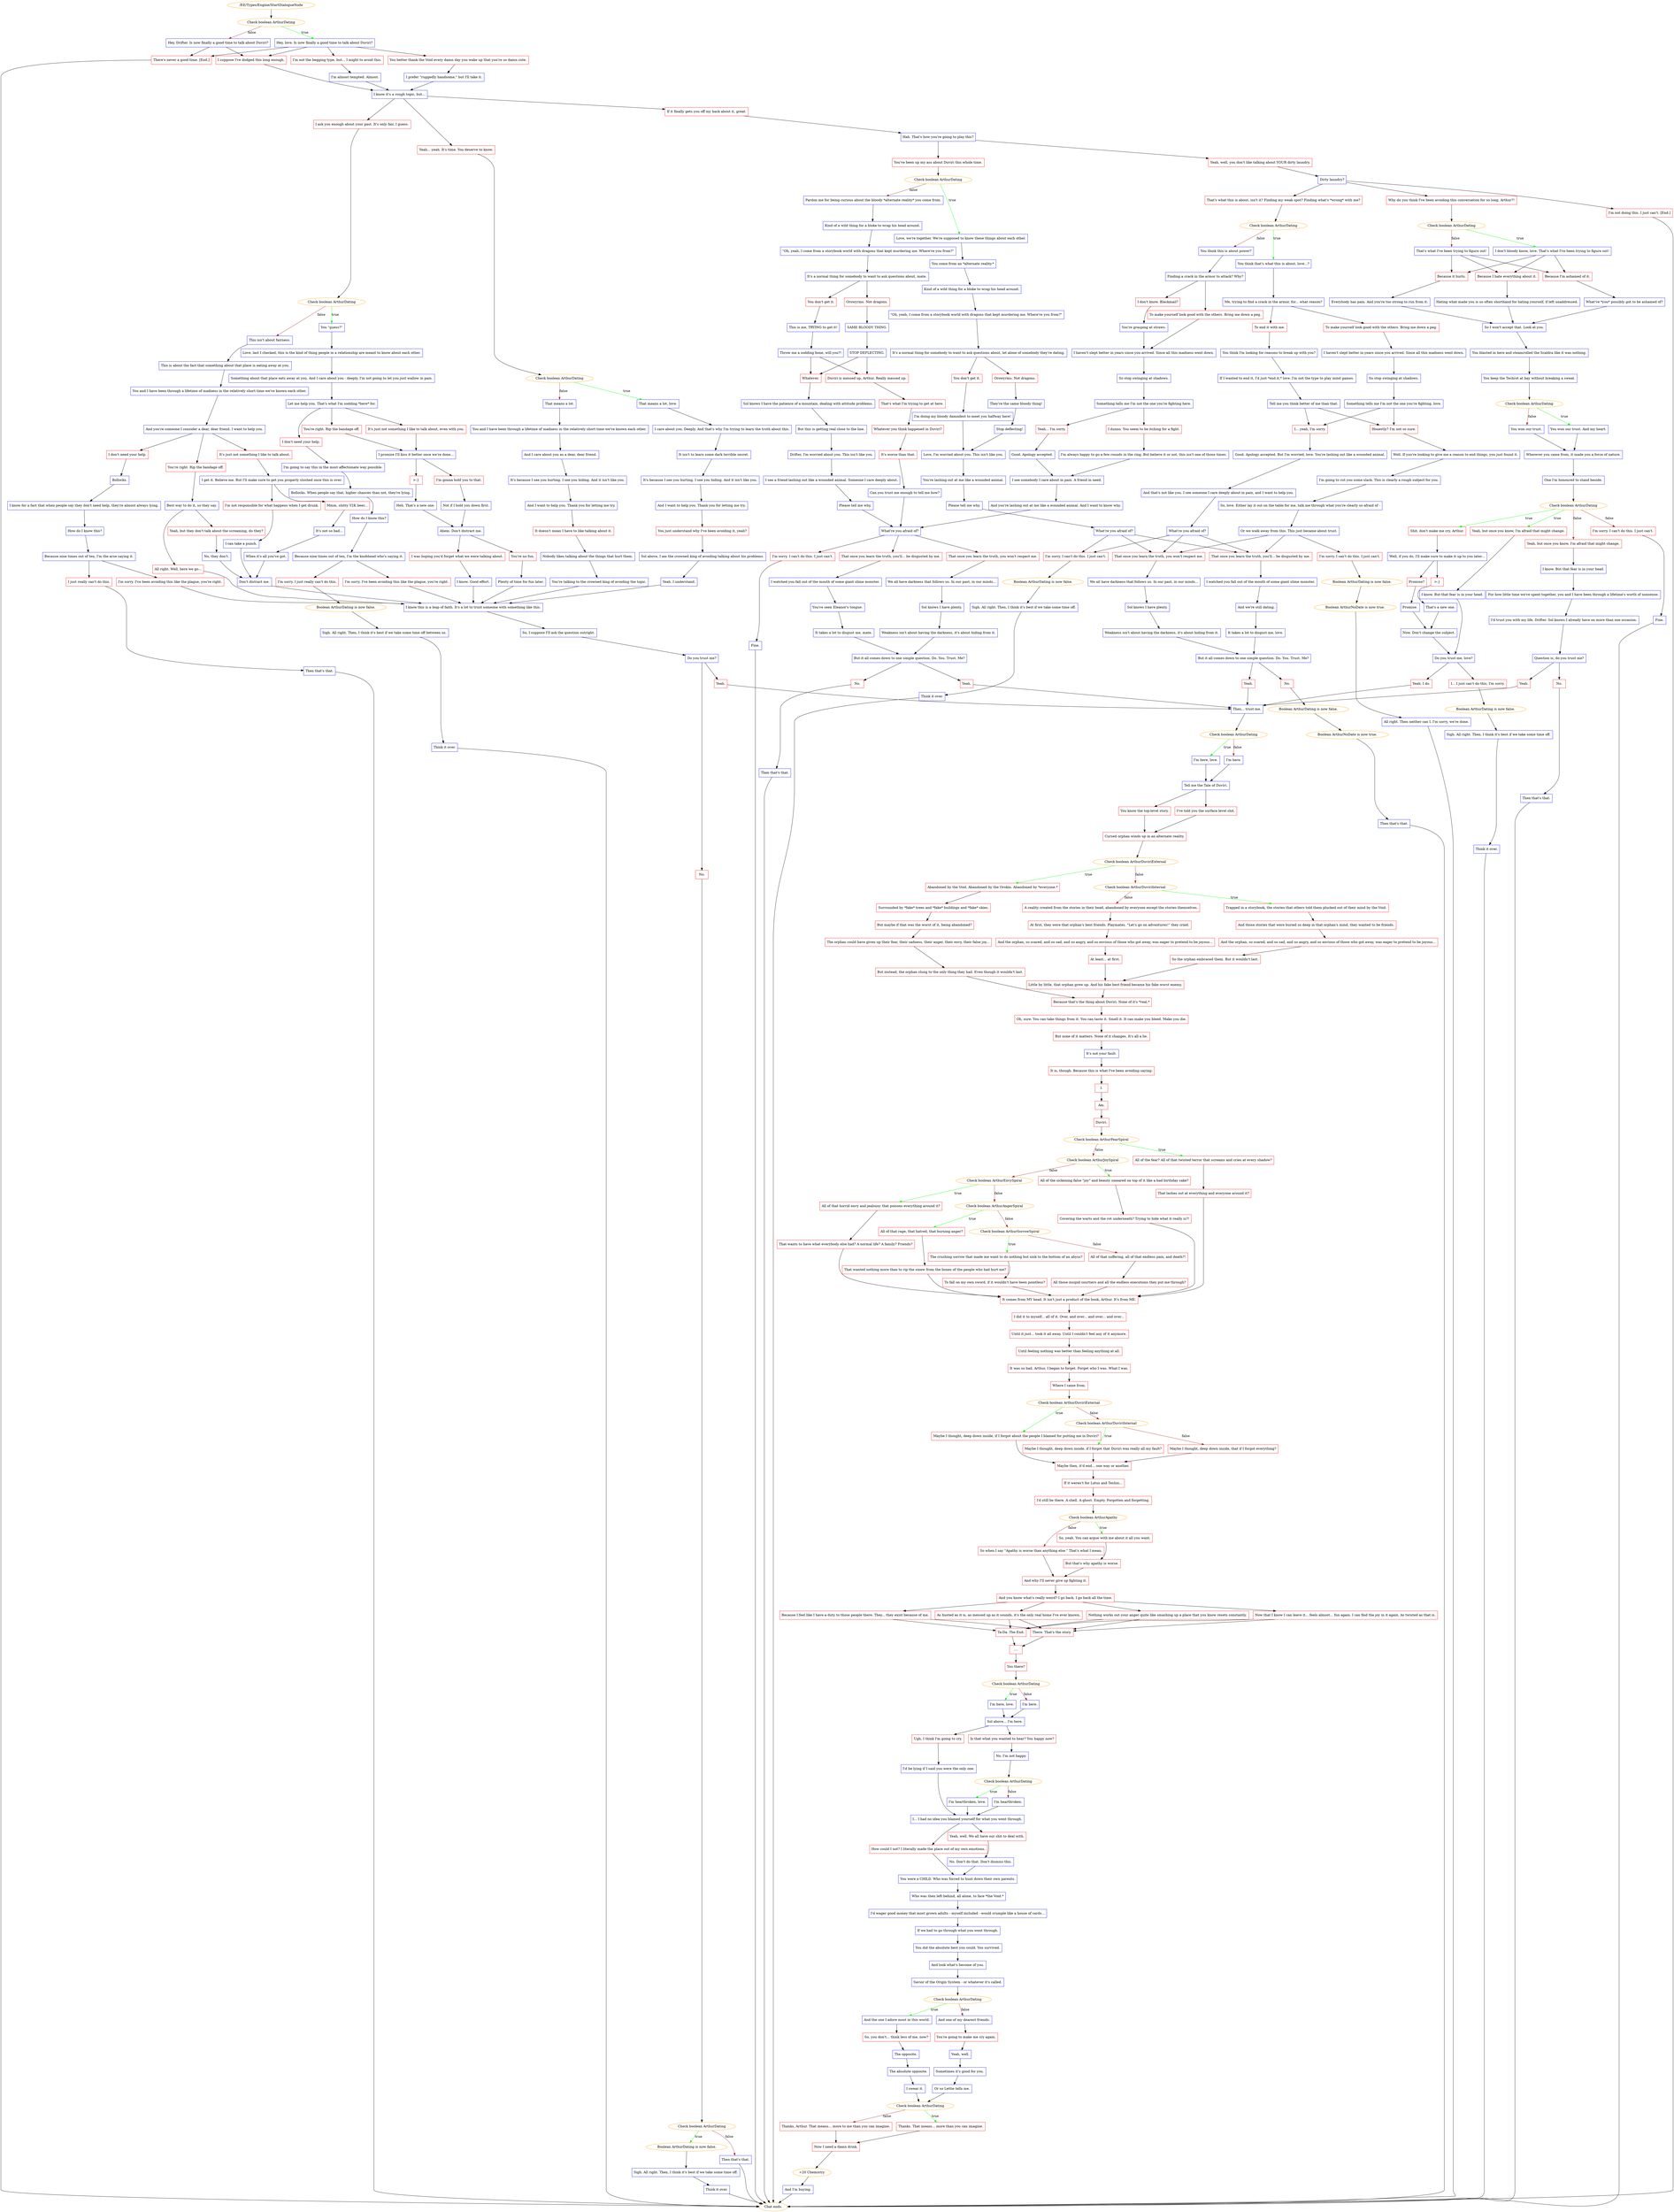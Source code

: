digraph {
	2077 [label="/EE/Types/Engine/StartDialogueNode",color=orange];
		2077 -> 2078;
	2078 [label="Check boolean ArthurDating",color=orange];
		2078 -> 2079 [label=true,color=green];
		2078 -> 2080 [label=false,color=brown];
	2079 [label="Hey, love. Is now finally a good time to talk about Duviri?",shape=box,color=blue];
		2079 -> 2081;
		2079 -> 2082;
		2079 -> 2083;
		2079 -> 2084;
	2080 [label="Hey, Drifter. Is now finally a good time to talk about Duviri?",shape=box,color=blue];
		2080 -> 2083;
		2080 -> 2084;
	2081 [label="You better thank the Void every damn day you wake up that you're so damn cute.",shape=box,color=red];
		2081 -> 2085;
	2082 [label="I'm not the begging type, but... I might to avoid this.",shape=box,color=red];
		2082 -> 2086;
	2083 [label="I suppose I've dodged this long enough.",shape=box,color=red];
		2083 -> 2088;
	2084 [label="There's never a good time. [End.]",shape=box,color=red];
		2084 -> "Chat ends.";
	2085 [label="I prefer \"ruggedly handsome,\" but I'll take it.",shape=box,color=blue];
		2085 -> 2088;
	2086 [label="I'm almost tempted. Almost.",shape=box,color=blue];
		2086 -> 2088;
	2088 [label="I know it's a rough topic, but...",shape=box,color=blue];
		2088 -> 2090;
		2088 -> 2089;
		2088 -> 2091;
	"Chat ends." [color=orange];
	2090 [label="Yeah... yeah. It's time. You deserve to know.",shape=box,color=red];
		2090 -> 2094;
	2089 [label="I ask you enough about your past. It's only fair, I guess.",shape=box,color=red];
		2089 -> 2103;
	2091 [label="If it finally gets you off my back about it, great.",shape=box,color=red];
		2091 -> 2112;
	2094 [label="Check boolean ArthurDating",color=orange];
		2094 -> 2092 [label=true,color=green];
		2094 -> 2093 [label=false,color=brown];
	2103 [label="Check boolean ArthurDating",color=orange];
		2103 -> 2104 [label=true,color=green];
		2103 -> 2105 [label=false,color=brown];
	2112 [label="Hah. That's how you're going to play this?",shape=box,color=blue];
		2112 -> 2113;
		2112 -> 2114;
	2092 [label="That means a lot, love.",shape=box,color=blue];
		2092 -> 2095;
	2093 [label="That means a lot.",shape=box,color=blue];
		2093 -> 2096;
	2104 [label="You \"guess?\"",shape=box,color=blue];
		2104 -> 2106;
	2105 [label="This isn't about fairness.",shape=box,color=blue];
		2105 -> 2107;
	2113 [label="You've been up my ass about Duviri this whole time.",shape=box,color=red];
		2113 -> 2115;
	2114 [label="Yeah, well, you don't like talking about YOUR dirty laundry.",shape=box,color=red];
		2114 -> 2120;
	2095 [label="I care about you. Deeply. And that's why I'm trying to learn the truth about this.",shape=box,color=blue];
		2095 -> 2097;
	2096 [label="You and I have been through a lifetime of madness in the relatively short time we've known each other.",shape=box,color=blue];
		2096 -> 2098;
	2106 [label="Love, last I checked, this is the kind of thing people in a relationship are meant to know about each other.",shape=box,color=blue];
		2106 -> 2108;
	2107 [label="This is about the fact that something about that place is eating away at you.",shape=box,color=blue];
		2107 -> 2109;
	2115 [label="Check boolean ArthurDating",color=orange];
		2115 -> 2116 [label=true,color=green];
		2115 -> 2118 [label=false,color=brown];
	2120 [label="Dirty laundry?",shape=box,color=blue];
		2120 -> 2117;
		2120 -> 2127;
		2120 -> 2128;
	2097 [label="It isn't to learn some dark terrible secret.",shape=box,color=blue];
		2097 -> 2099;
	2098 [label="And I care about you as a dear, dear friend.",shape=box,color=blue];
		2098 -> 2100;
	2108 [label="Something about that place eats away at you. And I care about you - deeply. I'm not going to let you just wallow in pain.",shape=box,color=blue];
		2108 -> 2110;
	2109 [label="You and I have been through a lifetime of madness in the relatively short time we've known each other.",shape=box,color=blue];
		2109 -> 2111;
	2116 [label="Love, we're together. We're supposed to know these things about each other.",shape=box,color=blue];
		2116 -> 2119;
	2118 [label="Pardon me for being curious about the bloody *alternate reality* you come from.",shape=box,color=blue];
		2118 -> 2121;
	2117 [label="That's what this is about, isn't it? Finding my weak spot? Finding what's *wrong* with me?",shape=box,color=red];
		2117 -> 2130;
	2127 [label="Why do you think I've been avoiding this conversation for so long, Arthur?!",shape=box,color=red];
		2127 -> 2131;
	2128 [label="I'm not doing this. I just can't. [End.]",shape=box,color=red];
		2128 -> "Chat ends.";
	2099 [label="It's because I see you hurting. I see you hiding. And it isn't like you.",shape=box,color=blue];
		2099 -> 2101;
	2100 [label="It's because I see you hurting. I see you hiding. And it isn't like you.",shape=box,color=blue];
		2100 -> 2102;
	2110 [label="Let me help you. That's what I'm sodding *here* for.",shape=box,color=blue];
		2110 -> 2278;
		2110 -> 2279;
		2110 -> 2280;
	2111 [label="And you're someone I consider a dear, dear friend. I want to help you.",shape=box,color=blue];
		2111 -> 2281;
		2111 -> 2282;
		2111 -> 2283;
	2119 [label="You come from an *alternate reality.*",shape=box,color=blue];
		2119 -> 2122;
	2121 [label="Kind of a wild thing for a bloke to wrap his head around.",shape=box,color=blue];
		2121 -> 2123;
	2130 [label="Check boolean ArthurDating",color=orange];
		2130 -> 2133 [label=true,color=green];
		2130 -> 2132 [label=false,color=brown];
	2131 [label="Check boolean ArthurDating",color=orange];
		2131 -> 2136 [label=true,color=green];
		2131 -> 2137 [label=false,color=brown];
	"Chat ends." [color=orange];
	2101 [label="And I want to help you. Thank you for letting me try.",shape=box,color=blue];
		2101 -> 2335;
	2102 [label="And I want to help you. Thank you for letting me try.",shape=box,color=blue];
		2102 -> 2336;
	2278 [label="I don't need your help.",shape=box,color=red];
		2278 -> 2284;
	2279 [label="It's just not something I like to talk about, even with you.",shape=box,color=red];
		2279 -> 2285;
	2280 [label="You're right. Rip the bandage off.",shape=box,color=red];
		2280 -> 2285;
	2281 [label="It's just not something I like to talk about.",shape=box,color=red];
		2281 -> 2286;
	2282 [label="You're right. Rip the bandage off.",shape=box,color=red];
		2282 -> 2287;
	2283 [label="I don't need your help.",shape=box,color=red];
		2283 -> 2288;
	2122 [label="Kind of a wild thing for a bloke to wrap his head around.",shape=box,color=blue];
		2122 -> 2124;
	2123 [label="\"Oh, yeah, I come from a storybook world with dragons that kept murdering me. Where're you from?\"",shape=box,color=blue];
		2123 -> 2125;
	2133 [label="You think that's what this is about, love...?",shape=box,color=blue];
		2133 -> 2135;
	2132 [label="You think this is about power?",shape=box,color=blue];
		2132 -> 2134;
	2136 [label="I don't bloody know, love. That's what I've been trying to figure out!",shape=box,color=blue];
		2136 -> 2139;
		2136 -> 2140;
		2136 -> 2141;
	2137 [label="That's what I've been trying to figure out!",shape=box,color=blue];
		2137 -> 2139;
		2137 -> 2140;
		2137 -> 2141;
	2335 [label="You just understand why I've been avoiding it, yeah?",shape=box,color=red];
		2335 -> 2337;
	2336 [label="It doesn't mean I have to like talking about it.",shape=box,color=red];
		2336 -> 2338;
	2284 [label="I'm going to say this in the most affectionate way possible.",shape=box,color=blue];
		2284 -> 2289;
	2285 [label="I promise I'll kiss it better once we're done...",shape=box,color=blue];
		2285 -> 2290;
		2285 -> 2291;
	2286 [label="I get it. Believe me. But I'll make sure to get you properly sloshed once this is over.",shape=box,color=blue];
		2286 -> 2296;
		2286 -> 2297;
	2287 [label="Best way to do it, so they say.",shape=box,color=blue];
		2287 -> 2298;
		2287 -> 2299;
	2288 [label="Bollocks.",shape=box,color=blue];
		2288 -> 2294;
	2124 [label="\"Oh, yeah, I come from a storybook world with dragons that kept murdering me. Where're you from?\"",shape=box,color=blue];
		2124 -> 2126;
	2125 [label="It's a normal thing for somebody to want to ask questions about, mate.",shape=box,color=blue];
		2125 -> 2252;
		2125 -> 2253;
	2135 [label="Me, trying to find a crack in the armor, for... what reason?",shape=box,color=blue];
		2135 -> 2182;
		2135 -> 2181;
	2134 [label="Finding a crack in the armor to attack? Why?",shape=box,color=blue];
		2134 -> 2223;
		2134 -> 2224;
	2139 [label="Because I'm ashamed of it.",shape=box,color=red];
		2139 -> 2138;
	2140 [label="Because it hurts.",shape=box,color=red];
		2140 -> 2142;
	2141 [label="Because I hate everything about it.",shape=box,color=red];
		2141 -> 2143;
	2337 [label="Sol above, I am the crowned king of avoiding talking about his problems.",shape=box,color=blue];
		2337 -> 2339;
	2338 [label="Nobody likes talking about the things that hurt them.",shape=box,color=blue];
		2338 -> 2340;
	2289 [label="Bollocks. When people say that, higher chances than not, they're lying.",shape=box,color=blue];
		2289 -> 2292;
	2290 [label="I'm gonna hold you to that.",shape=box,color=red];
		2290 -> 2293;
	2291 [label=">:}",shape=box,color=red];
		2291 -> 2295;
	2296 [label="Mmm, shitty Y2K beer...",shape=box,color=red];
		2296 -> 2300;
	2297 [label="I'm not responsible for what happens when I get drunk.",shape=box,color=red];
		2297 -> 2301;
	2298 [label="Yeah, but they don't talk about the screaming, do they?",shape=box,color=red];
		2298 -> 2302;
	2299 [label="All right. Well, here we go...",shape=box,color=red];
		2299 -> 2323;
	2294 [label="I know for a fact that when people say they don't need help, they're almost always lying.",shape=box,color=blue];
		2294 -> 2303;
	2126 [label="It's a normal thing for somebody to want to ask questions about, let alone of somebody they're dating.",shape=box,color=blue];
		2126 -> 2270;
		2126 -> 2269;
	2252 [label="You don't get it.",shape=box,color=red];
		2252 -> 2254;
	2253 [label="Orowyrms. Not dragons.",shape=box,color=red];
		2253 -> 2255;
	2182 [label="To make yourself look good with the others. Bring me down a peg.",shape=box,color=red];
		2182 -> 2183;
	2181 [label="To end it with me.",shape=box,color=red];
		2181 -> 2185;
	2223 [label="To make yourself look good with the others. Bring me down a peg.",shape=box,color=red];
		2223 -> 2226;
	2224 [label="I don't know. Blackmail?",shape=box,color=red];
		2224 -> 2225;
	2138 [label="What've *you* possibly got to be ashamed of?",shape=box,color=blue];
		2138 -> 2144;
	2142 [label="Everybody has pain. And you're too strong to run from it.",shape=box,color=blue];
		2142 -> 2144;
	2143 [label="Hating what made you is so often shorthand for hating yourself, if left unaddressed.",shape=box,color=blue];
		2143 -> 2144;
	2339 [label="Yeah. I understand.",shape=box,color=blue];
		2339 -> 2323;
	2340 [label="You're talking to the crowned king of avoiding the topic.",shape=box,color=blue];
		2340 -> 2323;
	2292 [label="How do I know this?",shape=box,color=blue];
		2292 -> 2307;
	2293 [label="Not if I hold you down first.",shape=box,color=blue];
		2293 -> 2306;
	2295 [label="Heh. That's a new one.",shape=box,color=blue];
		2295 -> 2306;
	2300 [label="It's not so bad...",shape=box,color=blue];
		2300 -> 2305;
	2301 [label="I can take a punch.",shape=box,color=blue];
		2301 -> 2310;
	2302 [label="No, they don't.",shape=box,color=blue];
		2302 -> 2310;
	2323 [label="I know this is a leap of faith. It's a lot to trust someone with something like this.",shape=box,color=blue];
		2323 -> 2324;
	2303 [label="How do I know this?",shape=box,color=blue];
		2303 -> 2304;
	2270 [label="You don't get it.",shape=box,color=red];
		2270 -> 2272;
	2269 [label="Orowyrms. Not dragons.",shape=box,color=red];
		2269 -> 2271;
	2254 [label="This is me, TRYING to get it!",shape=box,color=blue];
		2254 -> 2256;
	2255 [label="SAME BLOODY THING.",shape=box,color=blue];
		2255 -> 2258;
	2183 [label="I haven't slept better in years since you arrived. Since all this madness went down.",shape=box,color=blue];
		2183 -> 2184;
	2185 [label="You think I'm looking for reasons to break up with you?",shape=box,color=blue];
		2185 -> 2186;
	2226 [label="I haven't slept better in years since you arrived. Since all this madness went down.",shape=box,color=blue];
		2226 -> 2227;
	2225 [label="You're grasping at straws.",shape=box,color=blue];
		2225 -> 2226;
	2144 [label="So I won't accept that. Look at you.",shape=box,color=blue];
		2144 -> 2145;
	2307 [label="Because nine times out of ten, I'm the knobhead who's saying it.",shape=box,color=blue];
		2307 -> 2311;
		2307 -> 2312;
	2306 [label="Ahem. Don't distract me.",shape=box,color=blue];
		2306 -> 2308;
		2306 -> 2309;
	2305 [label="When it's all you've got.",shape=box,color=blue];
		2305 -> 2310;
	2310 [label="Don't distract me.",shape=box,color=blue];
		2310 -> 2323;
	2324 [label="So, I suppose I'll ask the question outright.",shape=box,color=blue];
		2324 -> 2325;
	2304 [label="Because nine times out of ten, I'm the arse saying it.",shape=box,color=blue];
		2304 -> 2313;
		2304 -> 2314;
	2272 [label="I'm doing my bloody damndest to meet you halfway here!",shape=box,color=blue];
		2272 -> 2274;
	2271 [label="They're the same bloody thing!",shape=box,color=blue];
		2271 -> 2273;
	2256 [label="Throw me a sodding bone, will you?!",shape=box,color=blue];
		2256 -> 2257;
		2256 -> 2259;
	2258 [label="STOP DEFLECTING.",shape=box,color=blue];
		2258 -> 2257;
		2258 -> 2259;
	2184 [label="So stop swinging at shadows.",shape=box,color=blue];
		2184 -> 2187;
	2186 [label="If I wanted to end it, I'd just *end it,* love. I'm not the type to play mind games.",shape=box,color=blue];
		2186 -> 2188;
	2227 [label="So stop swinging at shadows.",shape=box,color=blue];
		2227 -> 2228;
	2145 [label="You blasted in here and steamrolled the Scaldra like it was nothing.",shape=box,color=blue];
		2145 -> 2146;
	2311 [label="I'm sorry. I've been avoiding this like the plague, you're right.",shape=box,color=red];
		2311 -> 2323;
	2312 [label="I'm sorry. I just really can't do this.",shape=box,color=red];
		2312 -> 2317;
	2308 [label="You're no fun.",shape=box,color=red];
		2308 -> 2321;
	2309 [label="I was hoping you'd forget what we were talking about.",shape=box,color=red];
		2309 -> 2322;
	2325 [label="Do you trust me?",shape=box,color=blue];
		2325 -> 2326;
		2325 -> 2327;
	2313 [label="I'm sorry. I've been avoiding this like the plague, you're right.",shape=box,color=red];
		2313 -> 2323;
	2314 [label="I just really can't do this.",shape=box,color=red];
		2314 -> 2315;
	2274 [label="Love, I'm worried about you. This isn't like you.",shape=box,color=blue];
		2274 -> 2275;
	2273 [label="Stop deflecting!",shape=box,color=blue];
		2273 -> 2274;
	2257 [label="Duviri is messed up, Arthur. Really messed up.",shape=box,color=red];
		2257 -> 2260;
	2259 [label="Whatever.",shape=box,color=red];
		2259 -> 2261;
	2187 [label="Something tells me I'm not the one you're fighting, love.",shape=box,color=blue];
		2187 -> 2190;
		2187 -> 2191;
	2188 [label="Tell me you think better of me than that.",shape=box,color=blue];
		2188 -> 2190;
		2188 -> 2191;
	2228 [label="Something tells me I'm not the one you're fighting here.",shape=box,color=blue];
		2228 -> 2229;
		2228 -> 2230;
	2146 [label="You keep the Techrot at bay without breaking a sweat.",shape=box,color=blue];
		2146 -> 2147;
	2317 [label="Boolean ArthurDating is now false.",color=orange];
		2317 -> 2318;
	2321 [label="Plenty of time for fun later.",shape=box,color=blue];
		2321 -> 2323;
	2322 [label="I know. Good effort.",shape=box,color=blue];
		2322 -> 2323;
	2326 [label="Yeah.",shape=box,color=red];
		2326 -> 2341;
	2327 [label="No.",shape=box,color=red];
		2327 -> 2328;
	2315 [label="Then that's that.",shape=box,color=blue];
		2315 -> "Chat ends.";
	2275 [label="You're lashing out at me like a wounded animal.",shape=box,color=blue];
		2275 -> 2276;
	2260 [label="That's what I'm trying to get at here.",shape=box,color=red];
		2260 -> 2262;
	2261 [label="Sol knows I have the patience of a mountain, dealing with attitude problems.",shape=box,color=blue];
		2261 -> 2263;
	2190 [label="I... yeah, I'm sorry.",shape=box,color=red];
		2190 -> 2189;
	2191 [label="Honestly? I'm not so sure.",shape=box,color=red];
		2191 -> 2192;
	2229 [label="Yeah... I'm sorry.",shape=box,color=red];
		2229 -> 2231;
	2230 [label="I dunno. You seem to be itching for a fight.",shape=box,color=red];
		2230 -> 2232;
	2147 [label="Check boolean ArthurDating",color=orange];
		2147 -> 2148 [label=true,color=green];
		2147 -> 2149 [label=false,color=brown];
	2318 [label="Sigh. All right. Then, I think it's best if we take some time off between us.",shape=box,color=blue];
		2318 -> 2319;
	2341 [label="Then... trust me.",shape=box,color=blue];
		2341 -> 2342;
	2328 [label="Check boolean ArthurDating",color=orange];
		2328 -> 2329 [label=true,color=green];
		2328 -> 2330 [label=false,color=brown];
	"Chat ends." [color=orange];
	2276 [label="Please tell me why.",shape=box,color=blue];
		2276 -> 2277;
	2262 [label="Whatever you think happened in Duviri?",shape=box,color=red];
		2262 -> 2264;
	2263 [label="But this is getting real close to the line.",shape=box,color=blue];
		2263 -> 2265;
	2189 [label="Good. Apology accepted. But I'm worried, love. You're lashing out like a wounded animal.",shape=box,color=blue];
		2189 -> 2193;
	2192 [label="Well. If you're looking to give me a reason to end things, you just found it.",shape=box,color=blue];
		2192 -> 2194;
	2231 [label="Good. Apology accepted.",shape=box,color=blue];
		2231 -> 2233;
	2232 [label="I'm always happy to go a few rounds in the ring. But believe it or not, this isn't one of those times.",shape=box,color=blue];
		2232 -> 2233;
	2148 [label="You won our trust. And my heart.",shape=box,color=blue];
		2148 -> 2151;
	2149 [label="You won our trust.",shape=box,color=blue];
		2149 -> 2151;
	2319 [label="Think it over.",shape=box,color=blue];
		2319 -> "Chat ends.";
	2342 [label="Check boolean ArthurDating",color=orange];
		2342 -> 2343 [label=true,color=green];
		2342 -> 2344 [label=false,color=brown];
	2329 [label="Boolean ArthurDating is now false.",color=orange];
		2329 -> 2331;
	2330 [label="Then that's that.",shape=box,color=blue];
		2330 -> "Chat ends.";
	2277 [label="What're you afraid of?",shape=box,color=blue];
		2277 -> 2198;
		2277 -> 2204;
		2277 -> 2208;
	2264 [label="It's worse than that.",shape=box,color=red];
		2264 -> 2266;
	2265 [label="Drifter, I'm worried about you. This isn't like you.",shape=box,color=blue];
		2265 -> 2267;
	2193 [label="And that's not like you. I see someone I care deeply about in pain, and I want to help you.",shape=box,color=blue];
		2193 -> 2195;
	2194 [label="I'm going to cut you some slack. This is clearly a rough subject for you.",shape=box,color=blue];
		2194 -> 2196;
	2233 [label="I see somebody I care about in pain. A friend in need.",shape=box,color=blue];
		2233 -> 2234;
	2151 [label="Wherever you came from, it made you a force of nature.",shape=box,color=blue];
		2151 -> 2152;
	"Chat ends." [color=orange];
	2343 [label="I'm here, love.",shape=box,color=blue];
		2343 -> 2345;
	2344 [label="I'm here.",shape=box,color=blue];
		2344 -> 2345;
	2331 [label="Sigh. All right. Then, I think it's best if we take some time off.",shape=box,color=blue];
		2331 -> 2332;
	"Chat ends." [color=orange];
	2198 [label="I'm sorry. I can't do this. I just can't.",shape=box,color=red];
		2198 -> 2199;
	2204 [label="That once you learn the truth, you'll... be disgusted by me.",shape=box,color=red];
		2204 -> 2203;
	2208 [label="That once you learn the truth, you won't respect me.",shape=box,color=red];
		2208 -> 2210;
	2266 [label="Can you trust me enough to tell me how?",shape=box,color=blue];
		2266 -> 2235;
	2267 [label="I see a friend lashing out like a wounded animal. Someone I care deeply about.",shape=box,color=blue];
		2267 -> 2268;
	2195 [label="What're you afraid of?",shape=box,color=blue];
		2195 -> 2198;
		2195 -> 2204;
		2195 -> 2208;
	2196 [label="So, love. Either lay it out on the table for me, talk me through what you're clearly so afraid of -",shape=box,color=blue];
		2196 -> 2197;
	2234 [label="And you're lashing out at me like a wounded animal. And I want to know why.",shape=box,color=blue];
		2234 -> 2235;
	2152 [label="One I'm honoured to stand beside.",shape=box,color=blue];
		2152 -> 2153;
	2345 [label="Tell me the Tale of Duviri.",shape=box,color=blue];
		2345 -> 2346;
		2345 -> 2347;
	2332 [label="Think it over.",shape=box,color=blue];
		2332 -> "Chat ends.";
	2199 [label="Boolean ArthurDating is now false.",color=orange];
		2199 -> 2200;
	2203 [label="I watched you fall out of the mouth of some giant slime monster.",shape=box,color=blue];
		2203 -> 2205;
	2210 [label="We all have darkness that follows us. In our past, in our minds...",shape=box,color=blue];
		2210 -> 2215;
	2235 [label="What're you afraid of?",shape=box,color=blue];
		2235 -> 2236;
		2235 -> 2237;
		2235 -> 2238;
	2268 [label="Please tell me why.",shape=box,color=blue];
		2268 -> 2235;
	2197 [label="Or we walk away from this. This just became about trust.",shape=box,color=blue];
		2197 -> 2204;
		2197 -> 2208;
		2197 -> 2209;
	2153 [label="Check boolean ArthurDating",color=orange];
		2153 -> 2150 [label=true,color=green];
		2153 -> 2155 [label=true,color=green];
		2153 -> 2156 [label=false,color=brown];
		2153 -> 2157 [label=false,color=brown];
	2346 [label="You know the top-level story.",shape=box,color=red];
		2346 -> 2348;
	2347 [label="I've told you the surface level shit.",shape=box,color=red];
		2347 -> 2348;
	"Chat ends." [color=orange];
	2200 [label="Sigh. All right. Then, I think it's best if we take some time off.",shape=box,color=blue];
		2200 -> 2201;
	2205 [label="And we're still dating.",shape=box,color=blue];
		2205 -> 2206;
	2215 [label="Sol knows I have plenty.",shape=box,color=blue];
		2215 -> 2216;
	2236 [label="That once you learn the truth, you'll... be disgusted by me.",shape=box,color=red];
		2236 -> 2239;
	2237 [label="That once you learn the truth, you won't respect me.",shape=box,color=red];
		2237 -> 2240;
	2238 [label="I'm sorry. I can't do this. I just can't.",shape=box,color=red];
		2238 -> 2241;
	2209 [label="I'm sorry. I can't do this. I just can't.",shape=box,color=red];
		2209 -> 2211;
	2150 [label="Shit, don't make me cry, Arthur.",shape=box,color=red];
		2150 -> 2154;
	2155 [label="Yeah, but once you know, I'm afraid that might change.",shape=box,color=red];
		2155 -> 2158;
	2156 [label="Yeah, but once you know, I'm afraid that might change.",shape=box,color=red];
		2156 -> 2159;
	2157 [label="I'm sorry. I can't do this. I just can't.",shape=box,color=red];
		2157 -> 2160;
	2348 [label="Cursed orphan winds up in an alternate reality.",shape=box,color=red];
		2348 -> 2349;
	2201 [label="Think it over.",shape=box,color=blue];
		2201 -> "Chat ends.";
	2206 [label="It takes a lot to disgust me, love.",shape=box,color=blue];
		2206 -> 2207;
	2216 [label="Weakness isn't about having the darkness, it's about hiding from it.",shape=box,color=blue];
		2216 -> 2207;
	2239 [label="I watched you fall out of the mouth of some giant slime monster.",shape=box,color=blue];
		2239 -> 2244;
	2240 [label="We all have darkness that follows us. In our past, in our minds...",shape=box,color=blue];
		2240 -> 2243;
	2241 [label="Fine.",shape=box,color=blue];
		2241 -> "Chat ends.";
	2211 [label="Boolean ArthurDating is now false.",color=orange];
		2211 -> 2212;
	2154 [label="Well, if you do, I'll make sure to make it up to you later...",shape=box,color=blue];
		2154 -> 2161;
		2154 -> 2162;
	2158 [label="I know. But that fear is in your head.",shape=box,color=blue];
		2158 -> 2168;
	2159 [label="I know. But that fear is in your head.",shape=box,color=blue];
		2159 -> 2163;
	2160 [label="Fine.",shape=box,color=blue];
		2160 -> "Chat ends.";
	2349 [label="Check boolean ArthurDuviriExternal",color=orange];
		2349 -> 2351 [label=true,color=green];
		2349 -> 2350 [label=false,color=brown];
	"Chat ends." [color=orange];
	2207 [label="But it all comes down to one simple question. Do. You. Trust. Me?",shape=box,color=blue];
		2207 -> 2218;
		2207 -> 2219;
	2244 [label="You've seen Eleanor's tongue.",shape=box,color=blue];
		2244 -> 2245;
	2243 [label="Sol knows I have plenty.",shape=box,color=blue];
		2243 -> 2246;
	"Chat ends." [color=orange];
	2212 [label="Boolean ArthurNoDate is now true.",color=orange];
		2212 -> 2213;
	2161 [label="Promise?",shape=box,color=red];
		2161 -> 2165;
	2162 [label=">:}",shape=box,color=red];
		2162 -> 2166;
	2168 [label="Do you trust me, love?",shape=box,color=blue];
		2168 -> 2169;
		2168 -> 2170;
	2163 [label="For how little time we've spent together, you and I have been through a lifetime's worth of nonsense.",shape=box,color=blue];
		2163 -> 2175;
	"Chat ends." [color=orange];
	2351 [label="Abandoned by the Void. Abandoned by the Orokin. Abandoned by *everyone.*",shape=box,color=red];
		2351 -> 2354;
	2350 [label="Check boolean ArthurDuviriInternal",color=orange];
		2350 -> 2352 [label=true,color=green];
		2350 -> 2353 [label=false,color=brown];
	2218 [label="Yeah.",shape=box,color=red];
		2218 -> 2341;
	2219 [label="No.",shape=box,color=red];
		2219 -> 2220;
	2245 [label="It takes a lot to disgust me, mate.",shape=box,color=blue];
		2245 -> 2247;
	2246 [label="Weakness isn't about having the darkness, it's about hiding from it.",shape=box,color=blue];
		2246 -> 2247;
	2213 [label="All right. Then neither can I. I'm sorry, we're done.",shape=box,color=blue];
		2213 -> "Chat ends.";
	2165 [label="Promise.",shape=box,color=blue];
		2165 -> 2167;
	2166 [label="That's a new one.",shape=box,color=blue];
		2166 -> 2167;
	2169 [label="Yeah. I do.",shape=box,color=red];
		2169 -> 2341;
	2170 [label="I... I just can't do this, I'm sorry.",shape=box,color=red];
		2170 -> 2171;
	2175 [label="I'd trust you with my life, Drifter. Sol knows I already have on more than one occasion.",shape=box,color=blue];
		2175 -> 2176;
	2354 [label="Surrounded by *fake* trees and *fake* buildings and *fake* skies.",shape=box,color=red];
		2354 -> 2772;
	2352 [label="Trapped in a storybook, the stories that others told them plucked out of their mind by the Void.",shape=box,color=red];
		2352 -> 2355;
	2353 [label="A reality created from the stories in their head, abandoned by everyone except the stories themselves.",shape=box,color=red];
		2353 -> 2356;
	2220 [label="Boolean ArthurDating is now false.",color=orange];
		2220 -> 2221;
	2247 [label="But it all comes down to one simple question. Do. You. Trust. Me?",shape=box,color=blue];
		2247 -> 2248;
		2247 -> 2249;
	"Chat ends." [color=orange];
	2167 [label="Now. Don't change the subject.",shape=box,color=blue];
		2167 -> 2168;
	2171 [label="Boolean ArthurDating is now false.",color=orange];
		2171 -> 2172;
	2176 [label="Question is, do you trust me?",shape=box,color=blue];
		2176 -> 2177;
		2176 -> 2178;
	2772 [label="But maybe if that was the worst of it, being abandoned?",shape=box,color=red];
		2772 -> 2357;
	2355 [label="And those stories that were buried so deep in that orphan's mind, they wanted to be friends.",shape=box,color=red];
		2355 -> 2774;
	2356 [label="At first, they were that orphan's best friends. Playmates. \"Let's go on adventures!\" they cried.",shape=box,color=red];
		2356 -> 2773;
	2221 [label="Boolean ArthurNoDate is now true.",color=orange];
		2221 -> 2217;
	2248 [label="Yeah.",shape=box,color=red];
		2248 -> 2341;
	2249 [label="No.",shape=box,color=red];
		2249 -> 2250;
	2172 [label="Sigh. All right. Then, I think it's best if we take some time off.",shape=box,color=blue];
		2172 -> 2173;
	2177 [label="Yeah.",shape=box,color=red];
		2177 -> 2341;
	2178 [label="No.",shape=box,color=red];
		2178 -> 2179;
	2357 [label="The orphan could have given up their fear, their sadness, their anger, their envy, their false joy...",shape=box,color=red];
		2357 -> 2360;
	2774 [label="And the orphan, so scared, and so sad, and so angry, and so envious of those who got away, was eager to pretend to be joyous...",shape=box,color=red];
		2774 -> 2358;
	2773 [label="And the orphan, so scared, and so sad, and so angry, and so envious of those who got away, was eager to pretend to be joyous...",shape=box,color=red];
		2773 -> 2359;
	2217 [label="Then that's that.",shape=box,color=blue];
		2217 -> "Chat ends.";
	2250 [label="Then that's that.",shape=box,color=blue];
		2250 -> "Chat ends.";
	2173 [label="Think it over.",shape=box,color=blue];
		2173 -> "Chat ends.";
	2179 [label="Then that's that.",shape=box,color=blue];
		2179 -> "Chat ends.";
	2360 [label="But instead, the orphan clung to the only thing they had. Even though it wouldn't last.",shape=box,color=red];
		2360 -> 2362;
	2358 [label="So the orphan embraced them. But it wouldn't last.",shape=box,color=red];
		2358 -> 2361;
	2359 [label="At least... at first.",shape=box,color=red];
		2359 -> 2361;
	"Chat ends." [color=orange];
	"Chat ends." [color=orange];
	"Chat ends." [color=orange];
	"Chat ends." [color=orange];
	2362 [label="Because that's the thing about Duviri. None of it's *real.*",shape=box,color=red];
		2362 -> 2363;
	2361 [label="Little by little, that orphan grew up. And his fake best friend became his fake worst enemy.",shape=box,color=red];
		2361 -> 2362;
	2363 [label="Oh, sure. You can take things from it. You can taste it. Smell it. It can make you bleed. Make you die.",shape=box,color=red];
		2363 -> 2364;
	2364 [label="But none of it matters. None of it changes. It's all a lie.",shape=box,color=red];
		2364 -> 2365;
	2365 [label="It's not your fault.",shape=box,color=blue];
		2365 -> 2366;
	2366 [label="It is, though. Because this is what I've been avoiding saying:",shape=box,color=red];
		2366 -> 2367;
	2367 [label="I.",shape=box,color=red];
		2367 -> 2368;
	2368 [label="Am.",shape=box,color=red];
		2368 -> 2369;
	2369 [label="Duviri.",shape=box,color=red];
		2369 -> 2370;
	2370 [label="Check boolean ArthurFearSpiral",color=orange];
		2370 -> 2375 [label=true,color=green];
		2370 -> 2371 [label=false,color=brown];
	2375 [label="All of the fear? All of that twisted terror that screams and cries at every shadow?",shape=box,color=red];
		2375 -> 2381;
	2371 [label="Check boolean ArthurJoySpiral",color=orange];
		2371 -> 2376 [label=true,color=green];
		2371 -> 2372 [label=false,color=brown];
	2381 [label="That lashes out at everything and everyone around it?",shape=box,color=red];
		2381 -> 2387;
	2376 [label="All of the sickening false \"joy\" and beauty smeared on top of it like a bad birthday cake?",shape=box,color=red];
		2376 -> 2382;
	2372 [label="Check boolean ArthurEnvySpiral",color=orange];
		2372 -> 2377 [label=true,color=green];
		2372 -> 2373 [label=false,color=brown];
	2387 [label="It comes from MY head. It isn't just a product of the book, Arthur. It's from ME.",shape=box,color=red];
		2387 -> 2388;
	2382 [label="Covering the warts and the rot underneath? Trying to hide what it really is?!",shape=box,color=red];
		2382 -> 2387;
	2377 [label="All of that horrid envy and jealousy that poisons everything around it?",shape=box,color=red];
		2377 -> 2383;
	2373 [label="Check boolean ArthurAngerSpiral",color=orange];
		2373 -> 2378 [label=true,color=green];
		2373 -> 2374 [label=false,color=brown];
	2388 [label="I did it to myself... all of it. Over, and over... and over... and over...",shape=box,color=red];
		2388 -> 2389;
	2383 [label="That wants to have what everybody else had? A normal life? A family? Friends?",shape=box,color=red];
		2383 -> 2387;
	2378 [label="All of that rage, that hatred, that burning anger?",shape=box,color=red];
		2378 -> 2384;
	2374 [label="Check boolean ArthurSorrowSpiral",color=orange];
		2374 -> 2379 [label=true,color=green];
		2374 -> 2380 [label=false,color=brown];
	2389 [label="Until it just... took it all away. Until I couldn't feel any of it anymore.",shape=box,color=red];
		2389 -> 2390;
	2384 [label="That wanted nothing more than to rip the sinew from the bones of the people who had hurt me?",shape=box,color=red];
		2384 -> 2387;
	2379 [label="The crushing sorrow that made me want to do nothing but sink to the bottom of an abyss?",shape=box,color=red];
		2379 -> 2385;
	2380 [label="All of that suffering, all of that endless pain, and death?!",shape=box,color=red];
		2380 -> 2386;
	2390 [label="Until feeling nothing was better than feeling anything at all.",shape=box,color=red];
		2390 -> 2391;
	2385 [label="To fall on my own sword, if it wouldn't have been pointless?",shape=box,color=red];
		2385 -> 2387;
	2386 [label="All those insipid courtiers and all the endless executions they put me through?",shape=box,color=red];
		2386 -> 2387;
	2391 [label="It was so bad, Arthur, I began to forget. Forget who I was. What I was.",shape=box,color=red];
		2391 -> 2392;
	2392 [label="Where I came from.",shape=box,color=red];
		2392 -> 2393;
	2393 [label="Check boolean ArthurDuviriExternal",color=orange];
		2393 -> 2395 [label=true,color=green];
		2393 -> 2394 [label=false,color=brown];
	2395 [label="Maybe I thought, deep down inside, if I forgot about the people I blamed for putting me in Duviri?",shape=box,color=red];
		2395 -> 2398;
	2394 [label="Check boolean ArthurDuviriInternal",color=orange];
		2394 -> 2396 [label=true,color=green];
		2394 -> 2397 [label=false,color=brown];
	2398 [label="Maybe then, it'd end... one way or another.",shape=box,color=red];
		2398 -> 2399;
	2396 [label="Maybe I thought, deep down inside, if I forgot that Duviri was really all my fault?",shape=box,color=red];
		2396 -> 2398;
	2397 [label="Maybe I thought, deep down inside, that if I forgot everything?",shape=box,color=red];
		2397 -> 2398;
	2399 [label="If it weren't for Lotus and Teshin...",shape=box,color=red];
		2399 -> 2400;
	2400 [label="I'd still be there. A shell. A ghost. Empty. Forgotten and forgetting.",shape=box,color=red];
		2400 -> 2401;
	2401 [label="Check boolean ArthurApathy",color=orange];
		2401 -> 2402 [label=true,color=green];
		2401 -> 2403 [label=false,color=brown];
	2402 [label="So, yeah. You can argue with me about it all you want.",shape=box,color=red];
		2402 -> 2404;
	2403 [label="So when I say \"Apathy is worse than anything else.\" That's what I mean.",shape=box,color=red];
		2403 -> 2405;
	2404 [label="But that's why apathy is worse.",shape=box,color=red];
		2404 -> 2405;
	2405 [label="And why I'll never give up fighting it.",shape=box,color=red];
		2405 -> 2406;
	2406 [label="And you know what's really weird? I go back. I go back all the time.",shape=box,color=red];
		2406 -> 2407;
		2406 -> 2408;
		2406 -> 2410;
		2406 -> 2411;
	2407 [label="Because I feel like I have a duty to those people there. They... they exist because of me.",shape=box,color=red];
		2407 -> 2412;
		2407 -> 2413;
	2408 [label="As busted as it is, as messed up as it sounds, it's the only real home I've ever known.",shape=box,color=red];
		2408 -> 2412;
		2408 -> 2413;
	2410 [label="Nothing works out your anger quite like smashing up a place that you know resets constantly.",shape=box,color=red];
		2410 -> 2413;
		2410 -> 2412;
	2411 [label="Now that I know I can leave it... feels almost... fun again. I can find the joy in it again. As twisted as that is.",shape=box,color=red];
		2411 -> 2412;
		2411 -> 2413;
	2412 [label="There. That's the story.",shape=box,color=red];
		2412 -> 2414;
	2413 [label="Ta-Da. The End.",shape=box,color=red];
		2413 -> 2414;
	2414 [label="....",shape=box,color=red];
		2414 -> 2415;
	2415 [label="You there?",shape=box,color=red];
		2415 -> 2416;
	2416 [label="Check boolean ArthurDating",color=orange];
		2416 -> 2417 [label=true,color=green];
		2416 -> 2418 [label=false,color=brown];
	2417 [label="I'm here, love.",shape=box,color=blue];
		2417 -> 2419;
	2418 [label="I'm here.",shape=box,color=blue];
		2418 -> 2419;
	2419 [label="Sol above... I'm here.",shape=box,color=blue];
		2419 -> 2420;
		2419 -> 2421;
	2420 [label="Ugh, I think I'm going to cry.",shape=box,color=red];
		2420 -> 2422;
	2421 [label="Is that what you wanted to hear? You happy now?",shape=box,color=red];
		2421 -> 2423;
	2422 [label="I'd be lying if I said you were the only one.",shape=box,color=blue];
		2422 -> 2427;
	2423 [label="No. I'm not happy.",shape=box,color=blue];
		2423 -> 2424;
	2427 [label="I... I had no idea you blamed yourself for what you went through.",shape=box,color=blue];
		2427 -> 2428;
		2427 -> 2429;
	2424 [label="Check boolean ArthurDating",color=orange];
		2424 -> 2425 [label=true,color=green];
		2424 -> 2426 [label=false,color=brown];
	2428 [label="How could I not? I literally made the place out of my own emotions.",shape=box,color=red];
		2428 -> 2431;
	2429 [label="Yeah, well. We all have our shit to deal with.",shape=box,color=red];
		2429 -> 2430;
	2425 [label="I'm heartbroken, love.",shape=box,color=blue];
		2425 -> 2427;
	2426 [label="I'm heartbroken.",shape=box,color=blue];
		2426 -> 2427;
	2431 [label="You were a CHILD. Who was forced to hunt down their own parents.",shape=box,color=blue];
		2431 -> 2432;
	2430 [label="No. Don't do that. Don't dismiss this.",shape=box,color=blue];
		2430 -> 2431;
	2432 [label="Who was then left behind, all alone, to face *the Void.*",shape=box,color=blue];
		2432 -> 2433;
	2433 [label="I'd wager good money that most grown adults - myself included - would crumple like a house of cards...",shape=box,color=blue];
		2433 -> 2434;
	2434 [label="If we had to go through what you went through.",shape=box,color=blue];
		2434 -> 2435;
	2435 [label="You did the absolute best you could. You survived.",shape=box,color=blue];
		2435 -> 2436;
	2436 [label="And look what's become of you.",shape=box,color=blue];
		2436 -> 2437;
	2437 [label="Savior of the Origin System - or whatever it's called.",shape=box,color=blue];
		2437 -> 2438;
	2438 [label="Check boolean ArthurDating",color=orange];
		2438 -> 2439 [label=true,color=green];
		2438 -> 2440 [label=false,color=brown];
	2439 [label="And the one I adore most in this world.",shape=box,color=blue];
		2439 -> 2441;
	2440 [label="And one of my dearest friends.",shape=box,color=blue];
		2440 -> 2442;
	2441 [label="So, you don't... think less of me, now?",shape=box,color=red];
		2441 -> 2443;
	2442 [label="You're going to make me cry again.",shape=box,color=red];
		2442 -> 2444;
	2443 [label="The opposite.",shape=box,color=blue];
		2443 -> 2445;
	2444 [label="Yeah, well.",shape=box,color=blue];
		2444 -> 2446;
	2445 [label="The absolute opposite.",shape=box,color=blue];
		2445 -> 2447;
	2446 [label="Sometimes it's good for you.",shape=box,color=blue];
		2446 -> 2448;
	2447 [label="I swear it.",shape=box,color=blue];
		2447 -> 2449;
	2448 [label="Or so Lettie tells me.",shape=box,color=blue];
		2448 -> 2449;
	2449 [label="Check boolean ArthurDating",color=orange];
		2449 -> 2450 [label=true,color=green];
		2449 -> 2451 [label=false,color=brown];
	2450 [label="Thanks. That means... more than you can imagine.",shape=box,color=red];
		2450 -> 2452;
	2451 [label="Thanks, Arthur. That means... more to me than you can imagine.",shape=box,color=red];
		2451 -> 2452;
	2452 [label="Now I need a damn drink.",shape=box,color=red];
		2452 -> 2454;
	2454 [label="+20 Chemistry",color=orange];
		2454 -> 2453;
	2453 [label="And I'm buying.",shape=box,color=blue];
		2453 -> "Chat ends.";
	"Chat ends." [color=orange];
}